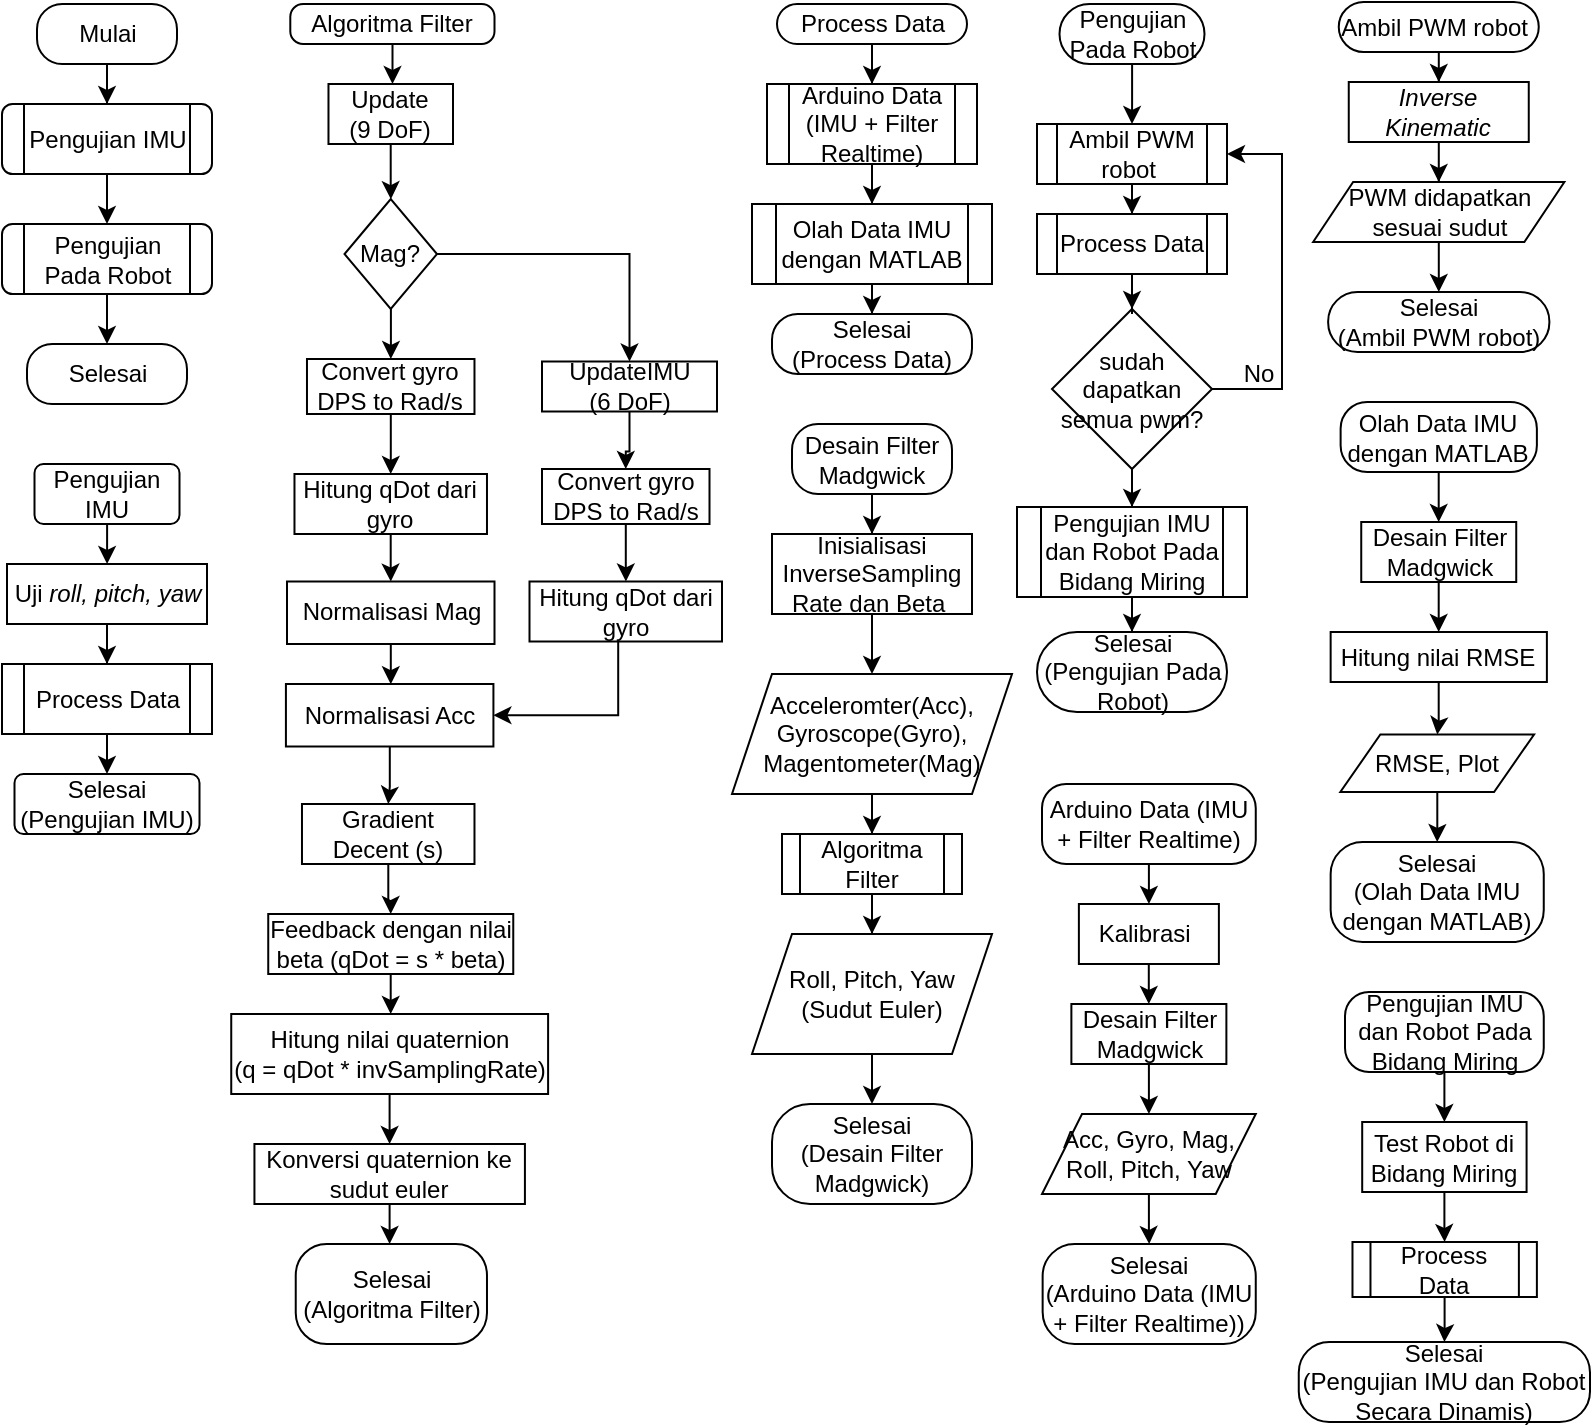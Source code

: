 <mxfile>
    <diagram id="kmAJGGws22bIz-2701WK" name="Page-1">
        <mxGraphModel dx="806" dy="516" grid="0" gridSize="10" guides="1" tooltips="1" connect="1" arrows="1" fold="1" page="1" pageScale="1" pageWidth="850" pageHeight="1100" math="0" shadow="0">
            <root>
                <mxCell id="0"/>
                <mxCell id="1" parent="0"/>
                <mxCell id="13" value="" style="edgeStyle=orthogonalEdgeStyle;rounded=0;orthogonalLoop=1;jettySize=auto;html=1;" parent="1" source="5" target="11" edge="1">
                    <mxGeometry relative="1" as="geometry"/>
                </mxCell>
                <mxCell id="5" value="Desain Filter Madgwick" style="rounded=1;whiteSpace=wrap;html=1;arcSize=37;" parent="1" vertex="1">
                    <mxGeometry x="415" y="220" width="80" height="35" as="geometry"/>
                </mxCell>
                <mxCell id="122" value="" style="edgeStyle=orthogonalEdgeStyle;rounded=0;orthogonalLoop=1;jettySize=auto;html=1;" parent="1" source="7" target="60" edge="1">
                    <mxGeometry relative="1" as="geometry"/>
                </mxCell>
                <mxCell id="7" value="Acceleromter(Acc), Gyroscope(Gyro), Magentometer(Mag)" style="shape=parallelogram;perimeter=parallelogramPerimeter;whiteSpace=wrap;html=1;fixedSize=1;" parent="1" vertex="1">
                    <mxGeometry x="385" y="345" width="140" height="60" as="geometry"/>
                </mxCell>
                <mxCell id="15" value="" style="edgeStyle=orthogonalEdgeStyle;rounded=0;orthogonalLoop=1;jettySize=auto;html=1;" parent="1" source="11" target="7" edge="1">
                    <mxGeometry relative="1" as="geometry"/>
                </mxCell>
                <mxCell id="11" value="Inisialisasi InverseSampling Rate dan Beta&amp;nbsp;" style="rounded=0;whiteSpace=wrap;html=1;" parent="1" vertex="1">
                    <mxGeometry x="405" y="275" width="100" height="40" as="geometry"/>
                </mxCell>
                <mxCell id="18" value="" style="edgeStyle=orthogonalEdgeStyle;rounded=0;orthogonalLoop=1;jettySize=auto;html=1;" parent="1" source="17" edge="1">
                    <mxGeometry relative="1" as="geometry">
                        <mxPoint x="585" y="70" as="targetPoint"/>
                    </mxGeometry>
                </mxCell>
                <mxCell id="17" value="Pengujian Pada Robot" style="rounded=1;whiteSpace=wrap;html=1;arcSize=50;" parent="1" vertex="1">
                    <mxGeometry x="548.75" y="10" width="72.5" height="30" as="geometry"/>
                </mxCell>
                <mxCell id="50" value="" style="edgeStyle=orthogonalEdgeStyle;rounded=0;orthogonalLoop=1;jettySize=auto;html=1;" parent="1" source="21" target="48" edge="1">
                    <mxGeometry relative="1" as="geometry"/>
                </mxCell>
                <mxCell id="21" value="Ambil PWM robot&amp;nbsp;" style="shape=process;whiteSpace=wrap;html=1;backgroundOutline=1;" parent="1" vertex="1">
                    <mxGeometry x="537.5" y="70" width="95" height="30" as="geometry"/>
                </mxCell>
                <mxCell id="135" value="" style="edgeStyle=orthogonalEdgeStyle;rounded=0;orthogonalLoop=1;jettySize=auto;html=1;" parent="1" source="24" target="119" edge="1">
                    <mxGeometry relative="1" as="geometry"/>
                </mxCell>
                <mxCell id="24" value="PWM didapatkan sesuai sudut" style="shape=parallelogram;perimeter=parallelogramPerimeter;whiteSpace=wrap;html=1;fixedSize=1;" parent="1" vertex="1">
                    <mxGeometry x="675.57" y="99" width="125.62" height="30" as="geometry"/>
                </mxCell>
                <mxCell id="30" style="edgeStyle=orthogonalEdgeStyle;rounded=0;orthogonalLoop=1;jettySize=auto;html=1;entryX=1;entryY=0.5;entryDx=0;entryDy=0;exitX=1;exitY=0.5;exitDx=0;exitDy=0;" parent="1" source="28" target="21" edge="1">
                    <mxGeometry relative="1" as="geometry">
                        <mxPoint x="645" y="100" as="targetPoint"/>
                        <Array as="points">
                            <mxPoint x="660" y="203"/>
                            <mxPoint x="660" y="85"/>
                        </Array>
                    </mxGeometry>
                </mxCell>
                <mxCell id="38" value="" style="edgeStyle=orthogonalEdgeStyle;rounded=0;orthogonalLoop=1;jettySize=auto;html=1;" parent="1" source="28" target="37" edge="1">
                    <mxGeometry relative="1" as="geometry"/>
                </mxCell>
                <mxCell id="28" value="sudah dapatkan semua pwm?&lt;br&gt;" style="rhombus;whiteSpace=wrap;html=1;" parent="1" vertex="1">
                    <mxGeometry x="545" y="162.5" width="80" height="80" as="geometry"/>
                </mxCell>
                <mxCell id="31" value="No" style="text;html=1;align=center;verticalAlign=middle;resizable=0;points=[];autosize=1;strokeColor=none;" parent="1" vertex="1">
                    <mxGeometry x="632.5" y="185" width="30" height="20" as="geometry"/>
                </mxCell>
                <mxCell id="34" value="" style="edgeStyle=orthogonalEdgeStyle;rounded=0;orthogonalLoop=1;jettySize=auto;html=1;" parent="1" source="32" target="33" edge="1">
                    <mxGeometry relative="1" as="geometry"/>
                </mxCell>
                <mxCell id="32" value="Mulai" style="rounded=1;whiteSpace=wrap;html=1;arcSize=42;" parent="1" vertex="1">
                    <mxGeometry x="37.5" y="10" width="70" height="30" as="geometry"/>
                </mxCell>
                <mxCell id="105" value="" style="edgeStyle=orthogonalEdgeStyle;rounded=0;orthogonalLoop=1;jettySize=auto;html=1;" parent="1" source="33" target="104" edge="1">
                    <mxGeometry relative="1" as="geometry"/>
                </mxCell>
                <mxCell id="33" value="Pengujian IMU" style="shape=process;whiteSpace=wrap;html=1;backgroundOutline=1;rounded=1;" parent="1" vertex="1">
                    <mxGeometry x="20.0" y="60" width="105" height="35" as="geometry"/>
                </mxCell>
                <mxCell id="207" value="" style="edgeStyle=orthogonalEdgeStyle;rounded=0;orthogonalLoop=1;jettySize=auto;html=1;" parent="1" source="37" target="109" edge="1">
                    <mxGeometry relative="1" as="geometry"/>
                </mxCell>
                <mxCell id="37" value="Pengujian IMU dan Robot Pada Bidang Miring" style="shape=process;whiteSpace=wrap;html=1;backgroundOutline=1;" parent="1" vertex="1">
                    <mxGeometry x="527.5" y="261.5" width="115" height="45" as="geometry"/>
                </mxCell>
                <mxCell id="213" style="edgeStyle=orthogonalEdgeStyle;rounded=0;orthogonalLoop=1;jettySize=auto;html=1;entryX=0.5;entryY=0;entryDx=0;entryDy=0;" parent="1" source="41" target="42" edge="1">
                    <mxGeometry relative="1" as="geometry"/>
                </mxCell>
                <mxCell id="41" value="Process Data" style="rounded=1;whiteSpace=wrap;html=1;arcSize=50;" parent="1" vertex="1">
                    <mxGeometry x="407.5" y="10" width="95" height="20" as="geometry"/>
                </mxCell>
                <mxCell id="85" value="" style="edgeStyle=orthogonalEdgeStyle;rounded=0;orthogonalLoop=1;jettySize=auto;html=1;" parent="1" source="42" target="43" edge="1">
                    <mxGeometry relative="1" as="geometry"/>
                </mxCell>
                <mxCell id="42" value="Arduino Data (IMU + Filter Realtime)" style="shape=process;whiteSpace=wrap;html=1;backgroundOutline=1;" parent="1" vertex="1">
                    <mxGeometry x="402.5" y="50" width="105" height="40" as="geometry"/>
                </mxCell>
                <mxCell id="111" value="" style="edgeStyle=orthogonalEdgeStyle;rounded=0;orthogonalLoop=1;jettySize=auto;html=1;" parent="1" source="43" target="110" edge="1">
                    <mxGeometry relative="1" as="geometry"/>
                </mxCell>
                <mxCell id="43" value="Olah Data IMU dengan MATLAB" style="shape=process;whiteSpace=wrap;html=1;backgroundOutline=1;" parent="1" vertex="1">
                    <mxGeometry x="395" y="110" width="120" height="40" as="geometry"/>
                </mxCell>
                <mxCell id="51" style="edgeStyle=orthogonalEdgeStyle;rounded=0;orthogonalLoop=1;jettySize=auto;html=1;" parent="1" source="48" target="28" edge="1">
                    <mxGeometry relative="1" as="geometry"/>
                </mxCell>
                <mxCell id="48" value="Process Data" style="shape=process;whiteSpace=wrap;html=1;backgroundOutline=1;" parent="1" vertex="1">
                    <mxGeometry x="537.5" y="115" width="95" height="30" as="geometry"/>
                </mxCell>
                <mxCell id="125" value="" style="edgeStyle=orthogonalEdgeStyle;rounded=0;orthogonalLoop=1;jettySize=auto;html=1;entryX=0.5;entryY=0;entryDx=0;entryDy=0;" parent="1" source="60" target="136" edge="1">
                    <mxGeometry relative="1" as="geometry">
                        <mxPoint x="455.029" y="485.014" as="targetPoint"/>
                    </mxGeometry>
                </mxCell>
                <mxCell id="60" value="Algoritma Filter" style="shape=process;whiteSpace=wrap;html=1;backgroundOutline=1;" parent="1" vertex="1">
                    <mxGeometry x="410" y="425" width="90" height="30" as="geometry"/>
                </mxCell>
                <mxCell id="91" value="" style="edgeStyle=orthogonalEdgeStyle;rounded=0;orthogonalLoop=1;jettySize=auto;html=1;" parent="1" source="66" target="87" edge="1">
                    <mxGeometry relative="1" as="geometry"/>
                </mxCell>
                <mxCell id="66" value="Pengujian IMU" style="rounded=1;whiteSpace=wrap;html=1;" parent="1" vertex="1">
                    <mxGeometry x="36.25" y="240" width="72.5" height="30" as="geometry"/>
                </mxCell>
                <mxCell id="93" value="" style="edgeStyle=orthogonalEdgeStyle;rounded=0;orthogonalLoop=1;jettySize=auto;html=1;" parent="1" source="87" target="92" edge="1">
                    <mxGeometry relative="1" as="geometry"/>
                </mxCell>
                <mxCell id="87" value="Uji &lt;i&gt;roll, pitch, yaw&lt;/i&gt;" style="rounded=0;whiteSpace=wrap;html=1;" parent="1" vertex="1">
                    <mxGeometry x="22.5" y="290" width="100" height="30" as="geometry"/>
                </mxCell>
                <mxCell id="103" value="" style="edgeStyle=orthogonalEdgeStyle;rounded=0;orthogonalLoop=1;jettySize=auto;html=1;" parent="1" source="92" target="102" edge="1">
                    <mxGeometry relative="1" as="geometry"/>
                </mxCell>
                <mxCell id="92" value="Process Data" style="shape=process;whiteSpace=wrap;html=1;backgroundOutline=1;rounded=0;" parent="1" vertex="1">
                    <mxGeometry x="20" y="340" width="105" height="35" as="geometry"/>
                </mxCell>
                <mxCell id="102" value="Selesai&lt;br&gt;(Pengujian IMU)" style="whiteSpace=wrap;html=1;rounded=1;" parent="1" vertex="1">
                    <mxGeometry x="26.25" y="395" width="92.5" height="30" as="geometry"/>
                </mxCell>
                <mxCell id="116" value="" style="edgeStyle=orthogonalEdgeStyle;rounded=0;orthogonalLoop=1;jettySize=auto;html=1;" parent="1" source="104" target="115" edge="1">
                    <mxGeometry relative="1" as="geometry"/>
                </mxCell>
                <mxCell id="104" value="Pengujian Pada Robot" style="shape=process;whiteSpace=wrap;html=1;backgroundOutline=1;rounded=1;" parent="1" vertex="1">
                    <mxGeometry x="20.0" y="120" width="105" height="35" as="geometry"/>
                </mxCell>
                <mxCell id="109" value="Selesai&lt;br&gt;(Pengujian Pada Robot)" style="whiteSpace=wrap;html=1;rounded=1;arcSize=50;" parent="1" vertex="1">
                    <mxGeometry x="537.5" y="324" width="95" height="40" as="geometry"/>
                </mxCell>
                <mxCell id="110" value="Selesai&lt;br&gt;(Process Data)" style="whiteSpace=wrap;html=1;rounded=1;arcSize=43;" parent="1" vertex="1">
                    <mxGeometry x="405" y="165" width="100" height="30" as="geometry"/>
                </mxCell>
                <mxCell id="112" value="Selesai&lt;br&gt;(Desain Filter Madgwick)" style="whiteSpace=wrap;html=1;rounded=1;arcSize=38;" parent="1" vertex="1">
                    <mxGeometry x="405" y="560" width="100" height="50" as="geometry"/>
                </mxCell>
                <mxCell id="115" value="Selesai" style="whiteSpace=wrap;html=1;rounded=1;arcSize=42;" parent="1" vertex="1">
                    <mxGeometry x="32.5" y="180" width="80" height="30" as="geometry"/>
                </mxCell>
                <mxCell id="127" value="" style="edgeStyle=orthogonalEdgeStyle;rounded=0;orthogonalLoop=1;jettySize=auto;html=1;" parent="1" source="117" target="126" edge="1">
                    <mxGeometry relative="1" as="geometry"/>
                </mxCell>
                <mxCell id="117" value="Ambil PWM robot&amp;nbsp;" style="rounded=1;whiteSpace=wrap;html=1;arcSize=50;" parent="1" vertex="1">
                    <mxGeometry x="688.38" y="9" width="100" height="25" as="geometry"/>
                </mxCell>
                <mxCell id="119" value="Selesai&lt;br&gt;(Ambil PWM robot)" style="whiteSpace=wrap;html=1;rounded=1;arcSize=49;" parent="1" vertex="1">
                    <mxGeometry x="683.07" y="154" width="110.62" height="30" as="geometry"/>
                </mxCell>
                <mxCell id="140" value="" style="edgeStyle=orthogonalEdgeStyle;rounded=0;orthogonalLoop=1;jettySize=auto;html=1;" parent="1" source="121" target="139" edge="1">
                    <mxGeometry relative="1" as="geometry"/>
                </mxCell>
                <mxCell id="121" value="Update&lt;br&gt;(9 DoF)" style="rounded=1;whiteSpace=wrap;html=1;arcSize=0;" parent="1" vertex="1">
                    <mxGeometry x="183.24" y="50" width="62.26" height="30" as="geometry"/>
                </mxCell>
                <mxCell id="132" style="edgeStyle=orthogonalEdgeStyle;rounded=0;orthogonalLoop=1;jettySize=auto;html=1;entryX=0.5;entryY=0;entryDx=0;entryDy=0;" parent="1" source="126" target="24" edge="1">
                    <mxGeometry relative="1" as="geometry"/>
                </mxCell>
                <mxCell id="126" value="&lt;i&gt;Inverse Kinematic&lt;/i&gt;" style="rounded=0;whiteSpace=wrap;html=1;" parent="1" vertex="1">
                    <mxGeometry x="693.38" y="49" width="90" height="30" as="geometry"/>
                </mxCell>
                <mxCell id="217" value="" style="edgeStyle=orthogonalEdgeStyle;rounded=0;orthogonalLoop=1;jettySize=auto;html=1;" parent="1" source="136" target="112" edge="1">
                    <mxGeometry relative="1" as="geometry"/>
                </mxCell>
                <mxCell id="136" value="Roll, Pitch, Yaw&lt;br&gt;(Sudut Euler)" style="shape=parallelogram;perimeter=parallelogramPerimeter;whiteSpace=wrap;html=1;fixedSize=1;" parent="1" vertex="1">
                    <mxGeometry x="395" y="475" width="120" height="60" as="geometry"/>
                </mxCell>
                <mxCell id="147" value="" style="edgeStyle=orthogonalEdgeStyle;rounded=0;orthogonalLoop=1;jettySize=auto;html=1;" parent="1" source="139" target="144" edge="1">
                    <mxGeometry relative="1" as="geometry"/>
                </mxCell>
                <mxCell id="154" value="" style="edgeStyle=orthogonalEdgeStyle;rounded=0;orthogonalLoop=1;jettySize=auto;html=1;" parent="1" source="139" target="153" edge="1">
                    <mxGeometry relative="1" as="geometry"/>
                </mxCell>
                <mxCell id="139" value="Mag?" style="rhombus;whiteSpace=wrap;html=1;rounded=1;arcSize=0;" parent="1" vertex="1">
                    <mxGeometry x="191.25" y="107.5" width="46.25" height="55" as="geometry"/>
                </mxCell>
                <mxCell id="199" style="edgeStyle=orthogonalEdgeStyle;rounded=0;orthogonalLoop=1;jettySize=auto;html=1;entryX=0.5;entryY=0;entryDx=0;entryDy=0;" parent="1" source="144" target="196" edge="1">
                    <mxGeometry relative="1" as="geometry"/>
                </mxCell>
                <mxCell id="144" value="UpdateIMU&lt;br&gt;(6 DoF)" style="shape=process;whiteSpace=wrap;html=1;backgroundOutline=1;size=0;" parent="1" vertex="1">
                    <mxGeometry x="290" y="188.75" width="87.5" height="25" as="geometry"/>
                </mxCell>
                <mxCell id="162" value="" style="edgeStyle=orthogonalEdgeStyle;rounded=0;orthogonalLoop=1;jettySize=auto;html=1;" parent="1" source="153" target="161" edge="1">
                    <mxGeometry relative="1" as="geometry"/>
                </mxCell>
                <mxCell id="153" value="Convert gyro DPS to Rad/s" style="rounded=1;whiteSpace=wrap;html=1;arcSize=0;" parent="1" vertex="1">
                    <mxGeometry x="172.49" y="187.5" width="83.75" height="27.5" as="geometry"/>
                </mxCell>
                <mxCell id="184" value="" style="edgeStyle=orthogonalEdgeStyle;rounded=0;orthogonalLoop=1;jettySize=auto;html=1;" parent="1" source="155" target="183" edge="1">
                    <mxGeometry relative="1" as="geometry"/>
                </mxCell>
                <mxCell id="155" value="Normalisasi Mag" style="whiteSpace=wrap;html=1;rounded=1;arcSize=0;" parent="1" vertex="1">
                    <mxGeometry x="162.5" y="298.75" width="103.75" height="31.25" as="geometry"/>
                </mxCell>
                <mxCell id="165" value="" style="edgeStyle=orthogonalEdgeStyle;rounded=0;orthogonalLoop=1;jettySize=auto;html=1;" parent="1" source="158" target="164" edge="1">
                    <mxGeometry relative="1" as="geometry"/>
                </mxCell>
                <mxCell id="158" value="Gradient Decent (s)" style="whiteSpace=wrap;html=1;rounded=1;arcSize=0;" parent="1" vertex="1">
                    <mxGeometry x="169.99" y="410" width="86.25" height="30" as="geometry"/>
                </mxCell>
                <mxCell id="163" value="" style="edgeStyle=orthogonalEdgeStyle;rounded=0;orthogonalLoop=1;jettySize=auto;html=1;" parent="1" source="161" target="155" edge="1">
                    <mxGeometry relative="1" as="geometry"/>
                </mxCell>
                <mxCell id="161" value="Hitung qDot dari gyro" style="whiteSpace=wrap;html=1;rounded=1;arcSize=0;" parent="1" vertex="1">
                    <mxGeometry x="166.24" y="245" width="96.25" height="30" as="geometry"/>
                </mxCell>
                <mxCell id="167" value="" style="edgeStyle=orthogonalEdgeStyle;rounded=0;orthogonalLoop=1;jettySize=auto;html=1;" parent="1" source="164" target="166" edge="1">
                    <mxGeometry relative="1" as="geometry"/>
                </mxCell>
                <mxCell id="164" value="Feedback dengan nilai beta (qDot = s * beta)" style="whiteSpace=wrap;html=1;rounded=1;arcSize=0;" parent="1" vertex="1">
                    <mxGeometry x="153.12" y="465" width="122.51" height="30" as="geometry"/>
                </mxCell>
                <mxCell id="170" value="" style="edgeStyle=orthogonalEdgeStyle;rounded=0;orthogonalLoop=1;jettySize=auto;html=1;" parent="1" source="166" target="169" edge="1">
                    <mxGeometry relative="1" as="geometry"/>
                </mxCell>
                <mxCell id="166" value="Hitung nilai quaternion&lt;br&gt;(q = qDot * invSamplingRate)" style="rounded=1;whiteSpace=wrap;html=1;arcSize=0;" parent="1" vertex="1">
                    <mxGeometry x="134.62" y="515" width="158.43" height="40" as="geometry"/>
                </mxCell>
                <mxCell id="172" value="" style="edgeStyle=orthogonalEdgeStyle;rounded=0;orthogonalLoop=1;jettySize=auto;html=1;" parent="1" source="169" target="171" edge="1">
                    <mxGeometry relative="1" as="geometry"/>
                </mxCell>
                <mxCell id="169" value="Konversi quaternion ke sudut euler" style="rounded=1;whiteSpace=wrap;html=1;arcSize=0;" parent="1" vertex="1">
                    <mxGeometry x="146.22" y="580" width="135.24" height="30" as="geometry"/>
                </mxCell>
                <mxCell id="171" value="Selesai (Algoritma Filter)" style="whiteSpace=wrap;html=1;rounded=1;arcSize=31;" parent="1" vertex="1">
                    <mxGeometry x="166.87" y="630" width="95.62" height="50" as="geometry"/>
                </mxCell>
                <mxCell id="186" style="edgeStyle=orthogonalEdgeStyle;rounded=0;orthogonalLoop=1;jettySize=auto;html=1;entryX=0.5;entryY=0;entryDx=0;entryDy=0;" parent="1" source="183" target="158" edge="1">
                    <mxGeometry relative="1" as="geometry"/>
                </mxCell>
                <mxCell id="183" value="Normalisasi Acc" style="whiteSpace=wrap;html=1;rounded=1;arcSize=0;" parent="1" vertex="1">
                    <mxGeometry x="161.96" y="350" width="103.75" height="31.25" as="geometry"/>
                </mxCell>
                <mxCell id="194" style="edgeStyle=orthogonalEdgeStyle;rounded=0;orthogonalLoop=1;jettySize=auto;html=1;entryX=0.5;entryY=0;entryDx=0;entryDy=0;" parent="1" source="192" target="121" edge="1">
                    <mxGeometry relative="1" as="geometry"/>
                </mxCell>
                <mxCell id="192" value="Algoritma Filter" style="rounded=1;whiteSpace=wrap;html=1;arcSize=32;" parent="1" vertex="1">
                    <mxGeometry x="164.15" y="10" width="102.1" height="20" as="geometry"/>
                </mxCell>
                <mxCell id="200" style="edgeStyle=orthogonalEdgeStyle;rounded=0;orthogonalLoop=1;jettySize=auto;html=1;" parent="1" source="196" target="197" edge="1">
                    <mxGeometry relative="1" as="geometry"/>
                </mxCell>
                <mxCell id="196" value="Convert gyro DPS to Rad/s" style="rounded=1;whiteSpace=wrap;html=1;arcSize=0;" parent="1" vertex="1">
                    <mxGeometry x="290" y="242.5" width="83.75" height="27.5" as="geometry"/>
                </mxCell>
                <mxCell id="201" style="edgeStyle=orthogonalEdgeStyle;rounded=0;orthogonalLoop=1;jettySize=auto;html=1;entryX=1;entryY=0.5;entryDx=0;entryDy=0;" parent="1" source="197" target="183" edge="1">
                    <mxGeometry relative="1" as="geometry">
                        <Array as="points">
                            <mxPoint x="328.12" y="366"/>
                        </Array>
                    </mxGeometry>
                </mxCell>
                <mxCell id="197" value="Hitung qDot dari gyro" style="whiteSpace=wrap;html=1;rounded=1;arcSize=0;" parent="1" vertex="1">
                    <mxGeometry x="283.75" y="298.75" width="96.25" height="30" as="geometry"/>
                </mxCell>
                <mxCell id="227" value="" style="edgeStyle=orthogonalEdgeStyle;rounded=0;orthogonalLoop=1;jettySize=auto;html=1;" parent="1" source="208" target="226" edge="1">
                    <mxGeometry relative="1" as="geometry"/>
                </mxCell>
                <mxCell id="208" value="Olah Data IMU dengan MATLAB" style="rounded=1;whiteSpace=wrap;html=1;arcSize=38;" parent="1" vertex="1">
                    <mxGeometry x="689.31" y="209" width="98.13" height="35" as="geometry"/>
                </mxCell>
                <mxCell id="219" value="" style="edgeStyle=orthogonalEdgeStyle;rounded=0;orthogonalLoop=1;jettySize=auto;html=1;" parent="1" source="210" target="218" edge="1">
                    <mxGeometry relative="1" as="geometry"/>
                </mxCell>
                <mxCell id="210" value="Kalibrasi&amp;nbsp;" style="rounded=1;whiteSpace=wrap;html=1;arcSize=0;" parent="1" vertex="1">
                    <mxGeometry x="558.44" y="460" width="70" height="30" as="geometry"/>
                </mxCell>
                <mxCell id="215" value="" style="edgeStyle=orthogonalEdgeStyle;rounded=0;orthogonalLoop=1;jettySize=auto;html=1;" parent="1" source="214" target="210" edge="1">
                    <mxGeometry relative="1" as="geometry"/>
                </mxCell>
                <mxCell id="214" value="Arduino Data (IMU + Filter Realtime)" style="rounded=1;whiteSpace=wrap;html=1;arcSize=30;" parent="1" vertex="1">
                    <mxGeometry x="540" y="400" width="106.88" height="40" as="geometry"/>
                </mxCell>
                <mxCell id="221" value="" style="edgeStyle=orthogonalEdgeStyle;rounded=0;orthogonalLoop=1;jettySize=auto;html=1;" parent="1" source="218" target="220" edge="1">
                    <mxGeometry relative="1" as="geometry"/>
                </mxCell>
                <mxCell id="218" value="Desain Filter Madgwick" style="rounded=1;whiteSpace=wrap;html=1;arcSize=0;" parent="1" vertex="1">
                    <mxGeometry x="554.69" y="510" width="77.5" height="30" as="geometry"/>
                </mxCell>
                <mxCell id="223" value="" style="edgeStyle=orthogonalEdgeStyle;rounded=0;orthogonalLoop=1;jettySize=auto;html=1;" parent="1" source="220" target="222" edge="1">
                    <mxGeometry relative="1" as="geometry"/>
                </mxCell>
                <mxCell id="220" value="Acc, Gyro, Mag, Roll, Pitch, Yaw" style="shape=parallelogram;perimeter=parallelogramPerimeter;whiteSpace=wrap;html=1;fixedSize=1;rounded=1;arcSize=0;" parent="1" vertex="1">
                    <mxGeometry x="540" y="565" width="106.88" height="40" as="geometry"/>
                </mxCell>
                <mxCell id="222" value="Selesai&lt;br&gt;(Arduino Data (IMU + Filter Realtime))" style="whiteSpace=wrap;html=1;rounded=1;arcSize=32;" parent="1" vertex="1">
                    <mxGeometry x="540.32" y="630" width="106.56" height="50" as="geometry"/>
                </mxCell>
                <mxCell id="229" value="" style="edgeStyle=orthogonalEdgeStyle;rounded=0;orthogonalLoop=1;jettySize=auto;html=1;" parent="1" source="226" target="228" edge="1">
                    <mxGeometry relative="1" as="geometry"/>
                </mxCell>
                <mxCell id="226" value="Desain Filter Madgwick" style="rounded=1;whiteSpace=wrap;html=1;arcSize=0;" parent="1" vertex="1">
                    <mxGeometry x="699.62" y="269" width="77.5" height="30" as="geometry"/>
                </mxCell>
                <mxCell id="231" value="" style="edgeStyle=orthogonalEdgeStyle;rounded=0;orthogonalLoop=1;jettySize=auto;html=1;" parent="1" source="228" target="230" edge="1">
                    <mxGeometry relative="1" as="geometry"/>
                </mxCell>
                <mxCell id="228" value="Hitung nilai RMSE" style="whiteSpace=wrap;html=1;rounded=1;arcSize=0;" parent="1" vertex="1">
                    <mxGeometry x="684.32" y="324" width="108.12" height="25" as="geometry"/>
                </mxCell>
                <mxCell id="233" value="" style="edgeStyle=orthogonalEdgeStyle;rounded=0;orthogonalLoop=1;jettySize=auto;html=1;" parent="1" source="230" target="232" edge="1">
                    <mxGeometry relative="1" as="geometry"/>
                </mxCell>
                <mxCell id="230" value="RMSE, Plot" style="shape=parallelogram;perimeter=parallelogramPerimeter;whiteSpace=wrap;html=1;fixedSize=1;rounded=1;arcSize=0;" parent="1" vertex="1">
                    <mxGeometry x="689.17" y="375.25" width="96.87" height="28.75" as="geometry"/>
                </mxCell>
                <mxCell id="232" value="Selesai&lt;br&gt;(Olah Data IMU dengan MATLAB)" style="whiteSpace=wrap;html=1;rounded=1;arcSize=32;" parent="1" vertex="1">
                    <mxGeometry x="684.32" y="429" width="106.56" height="50" as="geometry"/>
                </mxCell>
                <mxCell id="237" value="" style="edgeStyle=orthogonalEdgeStyle;rounded=0;orthogonalLoop=1;jettySize=auto;html=1;" parent="1" source="235" target="236" edge="1">
                    <mxGeometry relative="1" as="geometry"/>
                </mxCell>
                <mxCell id="235" value="Pengujian IMU dan Robot Pada Bidang Miring" style="rounded=1;whiteSpace=wrap;html=1;arcSize=30;" parent="1" vertex="1">
                    <mxGeometry x="691.5" y="504" width="99.38" height="40" as="geometry"/>
                </mxCell>
                <mxCell id="239" value="" style="edgeStyle=orthogonalEdgeStyle;rounded=0;orthogonalLoop=1;jettySize=auto;html=1;" parent="1" source="236" target="238" edge="1">
                    <mxGeometry relative="1" as="geometry"/>
                </mxCell>
                <mxCell id="236" value="Test Robot di Bidang Miring" style="whiteSpace=wrap;html=1;rounded=1;arcSize=0;" parent="1" vertex="1">
                    <mxGeometry x="700.1" y="569" width="82.19" height="35" as="geometry"/>
                </mxCell>
                <mxCell id="243" value="" style="edgeStyle=orthogonalEdgeStyle;rounded=0;orthogonalLoop=1;jettySize=auto;html=1;" parent="1" source="238" target="242" edge="1">
                    <mxGeometry relative="1" as="geometry"/>
                </mxCell>
                <mxCell id="238" value="Process Data" style="shape=process;whiteSpace=wrap;html=1;backgroundOutline=1;rounded=1;arcSize=0;" parent="1" vertex="1">
                    <mxGeometry x="695.24" y="629" width="92.2" height="27.5" as="geometry"/>
                </mxCell>
                <mxCell id="242" value="Selesai&lt;br&gt;(Pengujian IMU dan Robot Secara Dinamis)" style="whiteSpace=wrap;html=1;rounded=1;arcSize=38;" parent="1" vertex="1">
                    <mxGeometry x="668.38" y="679" width="145.62" height="40" as="geometry"/>
                </mxCell>
            </root>
        </mxGraphModel>
    </diagram>
</mxfile>